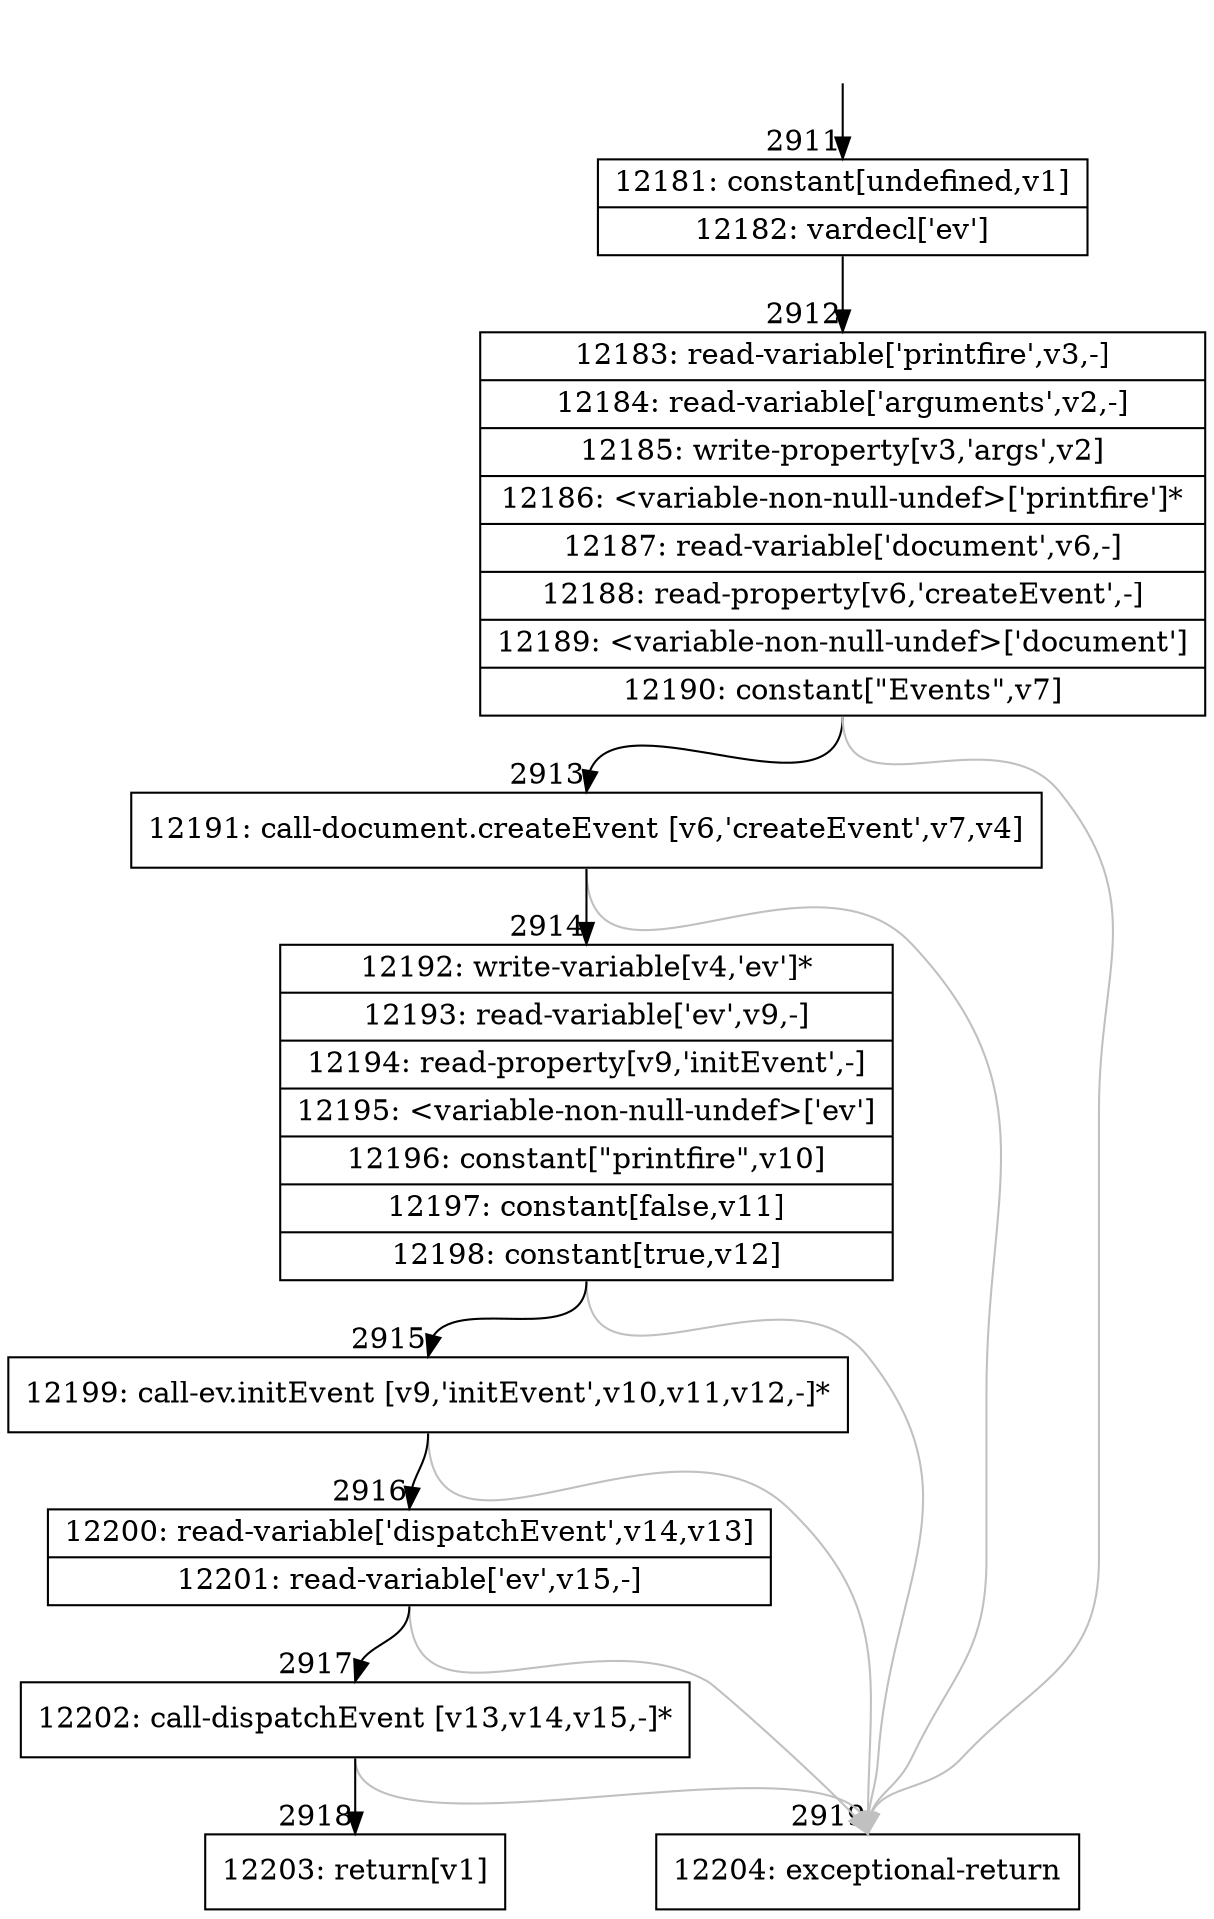 digraph {
rankdir="TD"
BB_entry226[shape=none,label=""];
BB_entry226 -> BB2911 [tailport=s, headport=n, headlabel="    2911"]
BB2911 [shape=record label="{12181: constant[undefined,v1]|12182: vardecl['ev']}" ] 
BB2911 -> BB2912 [tailport=s, headport=n, headlabel="      2912"]
BB2912 [shape=record label="{12183: read-variable['printfire',v3,-]|12184: read-variable['arguments',v2,-]|12185: write-property[v3,'args',v2]|12186: \<variable-non-null-undef\>['printfire']*|12187: read-variable['document',v6,-]|12188: read-property[v6,'createEvent',-]|12189: \<variable-non-null-undef\>['document']|12190: constant[\"Events\",v7]}" ] 
BB2912 -> BB2913 [tailport=s, headport=n, headlabel="      2913"]
BB2912 -> BB2919 [tailport=s, headport=n, color=gray, headlabel="      2919"]
BB2913 [shape=record label="{12191: call-document.createEvent [v6,'createEvent',v7,v4]}" ] 
BB2913 -> BB2914 [tailport=s, headport=n, headlabel="      2914"]
BB2913 -> BB2919 [tailport=s, headport=n, color=gray]
BB2914 [shape=record label="{12192: write-variable[v4,'ev']*|12193: read-variable['ev',v9,-]|12194: read-property[v9,'initEvent',-]|12195: \<variable-non-null-undef\>['ev']|12196: constant[\"printfire\",v10]|12197: constant[false,v11]|12198: constant[true,v12]}" ] 
BB2914 -> BB2915 [tailport=s, headport=n, headlabel="      2915"]
BB2914 -> BB2919 [tailport=s, headport=n, color=gray]
BB2915 [shape=record label="{12199: call-ev.initEvent [v9,'initEvent',v10,v11,v12,-]*}" ] 
BB2915 -> BB2916 [tailport=s, headport=n, headlabel="      2916"]
BB2915 -> BB2919 [tailport=s, headport=n, color=gray]
BB2916 [shape=record label="{12200: read-variable['dispatchEvent',v14,v13]|12201: read-variable['ev',v15,-]}" ] 
BB2916 -> BB2917 [tailport=s, headport=n, headlabel="      2917"]
BB2916 -> BB2919 [tailport=s, headport=n, color=gray]
BB2917 [shape=record label="{12202: call-dispatchEvent [v13,v14,v15,-]*}" ] 
BB2917 -> BB2918 [tailport=s, headport=n, headlabel="      2918"]
BB2917 -> BB2919 [tailport=s, headport=n, color=gray]
BB2918 [shape=record label="{12203: return[v1]}" ] 
BB2919 [shape=record label="{12204: exceptional-return}" ] 
//#$~ 1877
}
